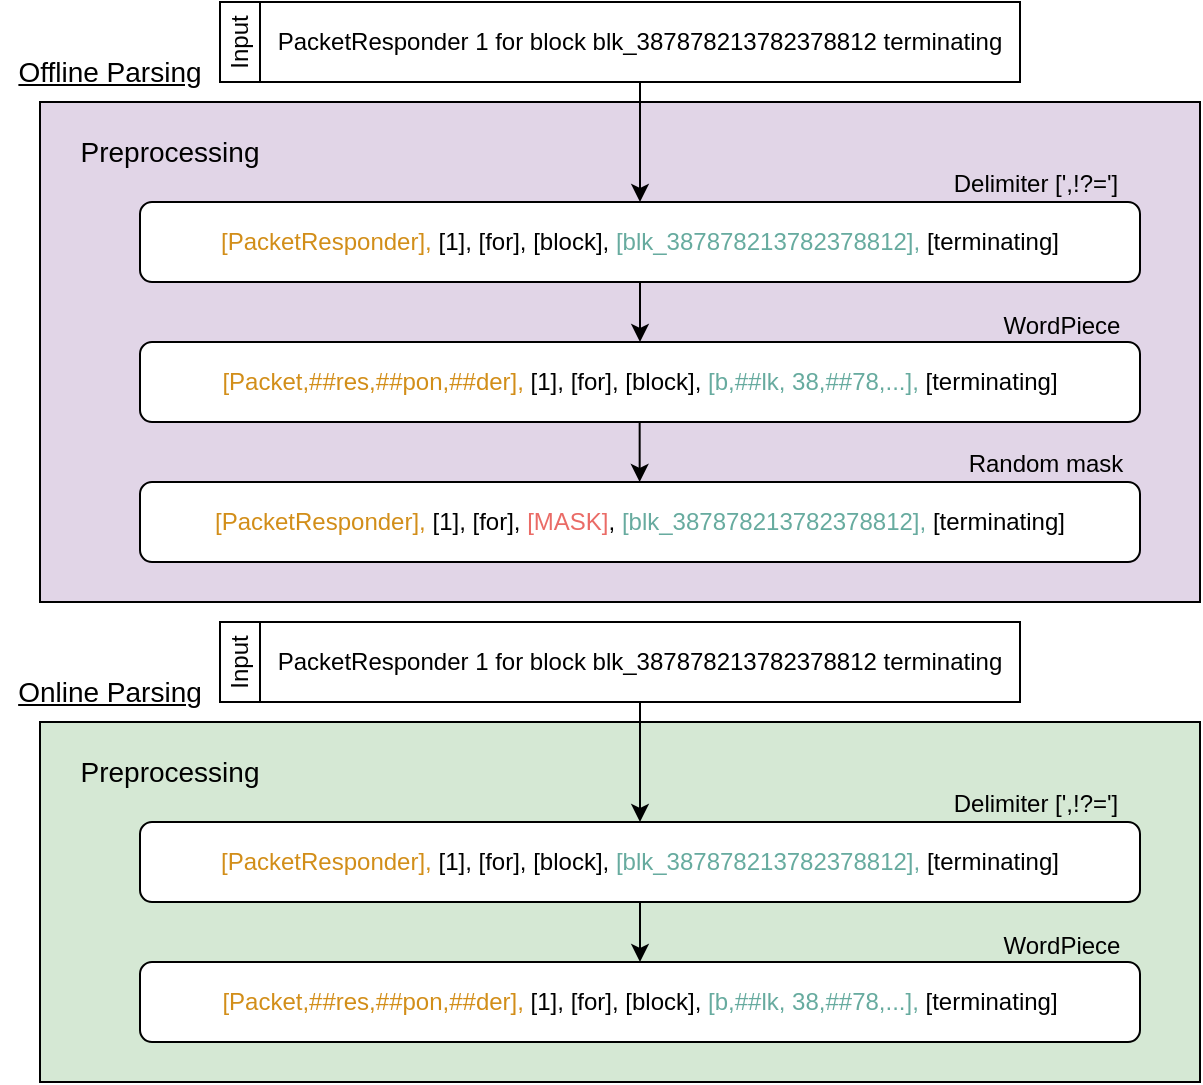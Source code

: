 <mxfile version="23.1.6" type="github">
  <diagram name="第 1 页" id="vscoD34nkn4cC29ZpkoS">
    <mxGraphModel dx="893" dy="490" grid="1" gridSize="10" guides="1" tooltips="1" connect="1" arrows="1" fold="1" page="1" pageScale="1" pageWidth="827" pageHeight="1169" math="0" shadow="0">
      <root>
        <mxCell id="0" />
        <mxCell id="1" parent="0" />
        <mxCell id="9XMKBq4BbX7aeuvjxPOY-3" value="" style="rounded=0;whiteSpace=wrap;html=1;fillColor=#E1D5E7;" vertex="1" parent="1">
          <mxGeometry x="160" y="290" width="580" height="250" as="geometry" />
        </mxCell>
        <mxCell id="9XMKBq4BbX7aeuvjxPOY-16" style="edgeStyle=orthogonalEdgeStyle;rounded=0;orthogonalLoop=1;jettySize=auto;html=1;exitX=0.5;exitY=1;exitDx=0;exitDy=0;entryX=0.5;entryY=0;entryDx=0;entryDy=0;" edge="1" parent="1" source="9XMKBq4BbX7aeuvjxPOY-1" target="9XMKBq4BbX7aeuvjxPOY-6">
          <mxGeometry relative="1" as="geometry" />
        </mxCell>
        <mxCell id="9XMKBq4BbX7aeuvjxPOY-1" value="PacketResponder 1 for block blk_387878213782378812 terminating" style="rounded=0;whiteSpace=wrap;html=1;" vertex="1" parent="1">
          <mxGeometry x="270" y="240" width="380" height="40" as="geometry" />
        </mxCell>
        <mxCell id="9XMKBq4BbX7aeuvjxPOY-2" value="Input" style="rounded=0;whiteSpace=wrap;html=1;verticalAlign=middle;horizontal=0;" vertex="1" parent="1">
          <mxGeometry x="250" y="240" width="20" height="40" as="geometry" />
        </mxCell>
        <mxCell id="9XMKBq4BbX7aeuvjxPOY-5" value="Preprocessing" style="text;html=1;align=center;verticalAlign=middle;whiteSpace=wrap;rounded=0;fontSize=14;" vertex="1" parent="1">
          <mxGeometry x="170" y="300" width="110" height="30" as="geometry" />
        </mxCell>
        <mxCell id="9XMKBq4BbX7aeuvjxPOY-13" value="" style="edgeStyle=orthogonalEdgeStyle;rounded=0;orthogonalLoop=1;jettySize=auto;html=1;" edge="1" parent="1" source="9XMKBq4BbX7aeuvjxPOY-6" target="9XMKBq4BbX7aeuvjxPOY-10">
          <mxGeometry relative="1" as="geometry" />
        </mxCell>
        <mxCell id="9XMKBq4BbX7aeuvjxPOY-6" value="&lt;font color=&quot;#d28e19&quot;&gt;[PacketResponder],&lt;/font&gt; [1], [for], [block],&amp;nbsp;&lt;font color=&quot;#67ab9f&quot;&gt;[blk_387878213782378812],&lt;/font&gt; [terminating]" style="rounded=1;whiteSpace=wrap;html=1;" vertex="1" parent="1">
          <mxGeometry x="210" y="340" width="500" height="40" as="geometry" />
        </mxCell>
        <mxCell id="9XMKBq4BbX7aeuvjxPOY-7" value="Delimiter [&#39;,!?=&#39;]" style="text;html=1;align=center;verticalAlign=middle;whiteSpace=wrap;rounded=0;" vertex="1" parent="1">
          <mxGeometry x="603" y="316" width="110" height="30" as="geometry" />
        </mxCell>
        <mxCell id="9XMKBq4BbX7aeuvjxPOY-8" value="&lt;font color=&quot;#d28e19&quot;&gt;[PacketResponder],&lt;/font&gt; [1], [for], &lt;font color=&quot;#ea6b66&quot;&gt;[MASK]&lt;/font&gt;,&amp;nbsp;&lt;font color=&quot;#67ab9f&quot;&gt;[blk_387878213782378812],&lt;/font&gt; [terminating]" style="rounded=1;whiteSpace=wrap;html=1;" vertex="1" parent="1">
          <mxGeometry x="210" y="480" width="500" height="40" as="geometry" />
        </mxCell>
        <mxCell id="9XMKBq4BbX7aeuvjxPOY-9" value="WordPiece" style="text;html=1;align=center;verticalAlign=middle;whiteSpace=wrap;rounded=0;" vertex="1" parent="1">
          <mxGeometry x="616" y="387" width="110" height="30" as="geometry" />
        </mxCell>
        <mxCell id="9XMKBq4BbX7aeuvjxPOY-10" value="&lt;font color=&quot;#d28e19&quot;&gt;[Packet,##res,##pon,##der],&lt;/font&gt; [1], [for], [block],&amp;nbsp;&lt;font color=&quot;#67ab9f&quot;&gt;[b,##lk, 38,##78,...],&lt;/font&gt; [terminating]" style="rounded=1;whiteSpace=wrap;html=1;" vertex="1" parent="1">
          <mxGeometry x="210" y="410" width="500" height="40" as="geometry" />
        </mxCell>
        <mxCell id="9XMKBq4BbX7aeuvjxPOY-12" value="Random mask" style="text;html=1;align=center;verticalAlign=middle;whiteSpace=wrap;rounded=0;" vertex="1" parent="1">
          <mxGeometry x="608" y="456" width="110" height="30" as="geometry" />
        </mxCell>
        <mxCell id="9XMKBq4BbX7aeuvjxPOY-14" value="" style="edgeStyle=orthogonalEdgeStyle;rounded=0;orthogonalLoop=1;jettySize=auto;html=1;" edge="1" parent="1">
          <mxGeometry relative="1" as="geometry">
            <mxPoint x="459.83" y="450" as="sourcePoint" />
            <mxPoint x="459.83" y="480" as="targetPoint" />
          </mxGeometry>
        </mxCell>
        <mxCell id="9XMKBq4BbX7aeuvjxPOY-17" value="" style="rounded=0;whiteSpace=wrap;html=1;fillColor=#D5E8D4;" vertex="1" parent="1">
          <mxGeometry x="160" y="600" width="580" height="180" as="geometry" />
        </mxCell>
        <mxCell id="9XMKBq4BbX7aeuvjxPOY-18" style="edgeStyle=orthogonalEdgeStyle;rounded=0;orthogonalLoop=1;jettySize=auto;html=1;exitX=0.5;exitY=1;exitDx=0;exitDy=0;entryX=0.5;entryY=0;entryDx=0;entryDy=0;" edge="1" parent="1" source="9XMKBq4BbX7aeuvjxPOY-19" target="9XMKBq4BbX7aeuvjxPOY-23">
          <mxGeometry relative="1" as="geometry" />
        </mxCell>
        <mxCell id="9XMKBq4BbX7aeuvjxPOY-19" value="PacketResponder 1 for block blk_387878213782378812 terminating" style="rounded=0;whiteSpace=wrap;html=1;" vertex="1" parent="1">
          <mxGeometry x="270" y="550" width="380" height="40" as="geometry" />
        </mxCell>
        <mxCell id="9XMKBq4BbX7aeuvjxPOY-20" value="Input" style="rounded=0;whiteSpace=wrap;html=1;verticalAlign=middle;horizontal=0;" vertex="1" parent="1">
          <mxGeometry x="250" y="550" width="20" height="40" as="geometry" />
        </mxCell>
        <mxCell id="9XMKBq4BbX7aeuvjxPOY-21" value="Preprocessing" style="text;html=1;align=center;verticalAlign=middle;whiteSpace=wrap;rounded=0;fontSize=14;" vertex="1" parent="1">
          <mxGeometry x="170" y="610" width="110" height="30" as="geometry" />
        </mxCell>
        <mxCell id="9XMKBq4BbX7aeuvjxPOY-22" value="" style="edgeStyle=orthogonalEdgeStyle;rounded=0;orthogonalLoop=1;jettySize=auto;html=1;" edge="1" parent="1" source="9XMKBq4BbX7aeuvjxPOY-23" target="9XMKBq4BbX7aeuvjxPOY-27">
          <mxGeometry relative="1" as="geometry" />
        </mxCell>
        <mxCell id="9XMKBq4BbX7aeuvjxPOY-23" value="&lt;font color=&quot;#d28e19&quot;&gt;[PacketResponder],&lt;/font&gt; [1], [for], [block],&amp;nbsp;&lt;font color=&quot;#67ab9f&quot;&gt;[blk_387878213782378812],&lt;/font&gt; [terminating]" style="rounded=1;whiteSpace=wrap;html=1;" vertex="1" parent="1">
          <mxGeometry x="210" y="650" width="500" height="40" as="geometry" />
        </mxCell>
        <mxCell id="9XMKBq4BbX7aeuvjxPOY-24" value="Delimiter [&#39;,!?=&#39;]" style="text;html=1;align=center;verticalAlign=middle;whiteSpace=wrap;rounded=0;" vertex="1" parent="1">
          <mxGeometry x="603" y="626" width="110" height="30" as="geometry" />
        </mxCell>
        <mxCell id="9XMKBq4BbX7aeuvjxPOY-26" value="WordPiece" style="text;html=1;align=center;verticalAlign=middle;whiteSpace=wrap;rounded=0;" vertex="1" parent="1">
          <mxGeometry x="616" y="697" width="110" height="30" as="geometry" />
        </mxCell>
        <mxCell id="9XMKBq4BbX7aeuvjxPOY-27" value="&lt;font color=&quot;#d28e19&quot;&gt;[Packet,##res,##pon,##der],&lt;/font&gt; [1], [for], [block],&amp;nbsp;&lt;font color=&quot;#67ab9f&quot;&gt;[b,##lk, 38,##78,...],&lt;/font&gt; [terminating]" style="rounded=1;whiteSpace=wrap;html=1;" vertex="1" parent="1">
          <mxGeometry x="210" y="720" width="500" height="40" as="geometry" />
        </mxCell>
        <mxCell id="9XMKBq4BbX7aeuvjxPOY-30" value="&lt;font style=&quot;font-size: 14px;&quot;&gt;&lt;u&gt;Online Parsing&lt;/u&gt;&lt;/font&gt;" style="text;html=1;align=center;verticalAlign=middle;whiteSpace=wrap;rounded=0;" vertex="1" parent="1">
          <mxGeometry x="140" y="570" width="110" height="30" as="geometry" />
        </mxCell>
        <mxCell id="9XMKBq4BbX7aeuvjxPOY-31" value="&lt;font style=&quot;font-size: 14px;&quot;&gt;&lt;u&gt;Offline Parsing&lt;/u&gt;&lt;/font&gt;" style="text;html=1;align=center;verticalAlign=middle;whiteSpace=wrap;rounded=0;" vertex="1" parent="1">
          <mxGeometry x="140" y="260" width="110" height="30" as="geometry" />
        </mxCell>
      </root>
    </mxGraphModel>
  </diagram>
</mxfile>
